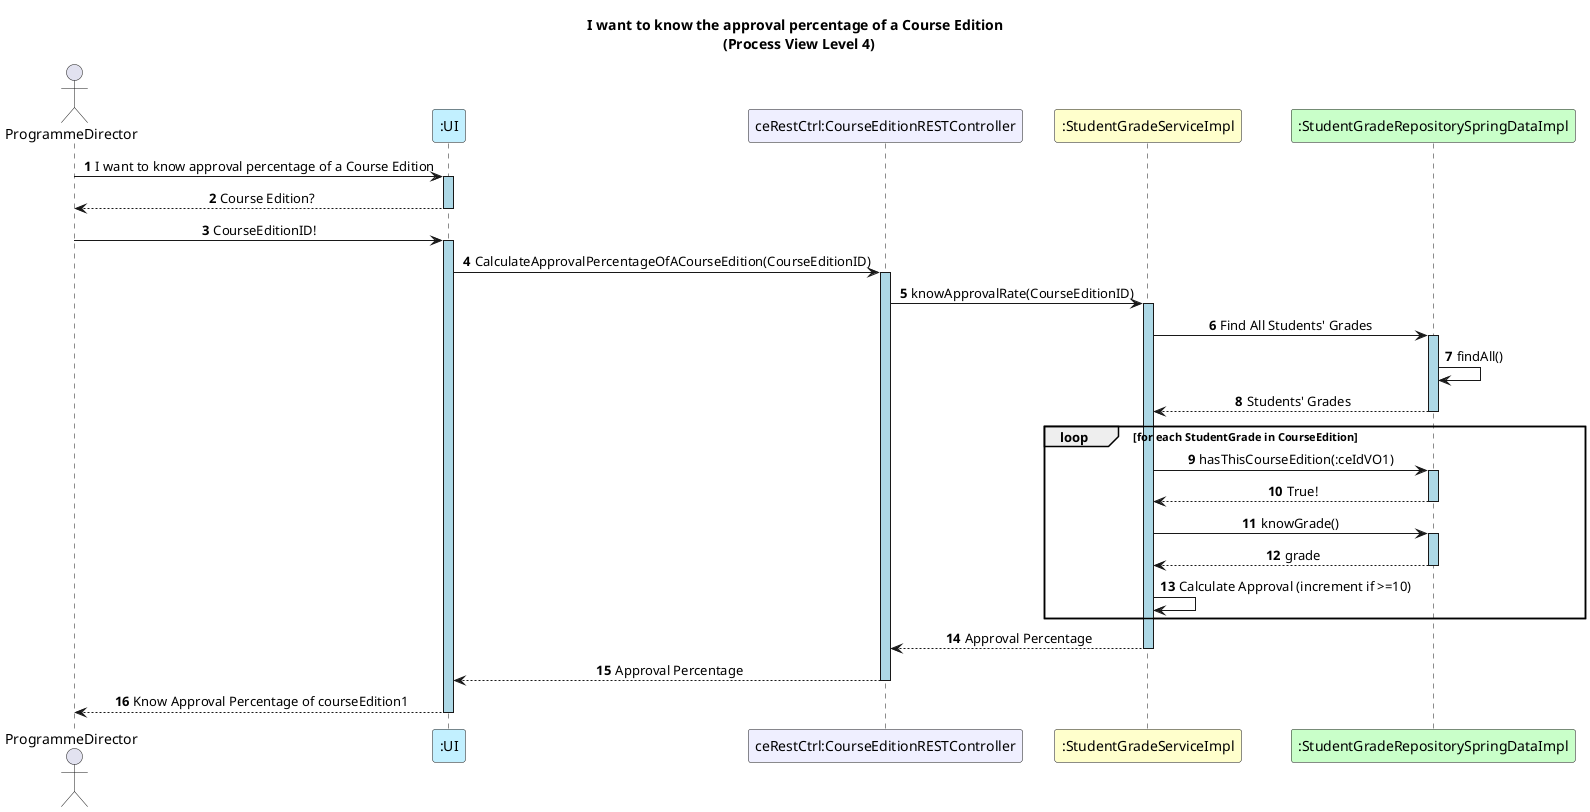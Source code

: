 @startuml
autonumber
skinparam sequenceMessageAlign center
skinparam sequenceLifeLineBackgroundColor lightblue
title I want to know the approval percentage of a Course Edition \n (Process View Level 4)
skinparam sequencemessagealign center

actor ProgrammeDirector
participant ":UI" as UI #application
participant "ceRestCtrl:CourseEditionRESTController" as RestCtrl #motivation
participant ":StudentGradeServiceImpl" as SGService #business
participant ":StudentGradeRepositorySpringDataImpl" as SGRepoSpringData #technology

ProgrammeDirector -> UI  : I want to know approval percentage of a Course Edition
activate UI
UI --> ProgrammeDirector  : Course Edition?
deactivate UI
ProgrammeDirector -> UI  : CourseEditionID!
activate UI

UI -> RestCtrl : CalculateApprovalPercentageOfACourseEdition(CourseEditionID)
activate RestCtrl
RestCtrl -> SGService : knowApprovalRate(CourseEditionID)
activate SGService

SGService -> SGRepoSpringData : Find All Students' Grades
activate SGRepoSpringData
SGRepoSpringData -> SGRepoSpringData: findAll()
SGRepoSpringData --> SGService : Students' Grades
deactivate SGRepoSpringData

loop for each StudentGrade in CourseEdition
    SGService -> SGRepoSpringData : hasThisCourseEdition(:ceIdVO1)
    activate SGRepoSpringData
    SGRepoSpringData --> SGService : True!
    deactivate SGRepoSpringData

    SGService -> SGRepoSpringData : knowGrade()
    activate SGRepoSpringData
    SGRepoSpringData --> SGService : grade
    deactivate SGRepoSpringData

    SGService -> SGService : Calculate Approval (increment if >=10)
end

SGService --> RestCtrl : Approval Percentage
deactivate SGService

RestCtrl --> UI : Approval Percentage
deactivate RestCtrl

UI --> ProgrammeDirector : Know Approval Percentage of courseEdition1
deactivate UI
@enduml
